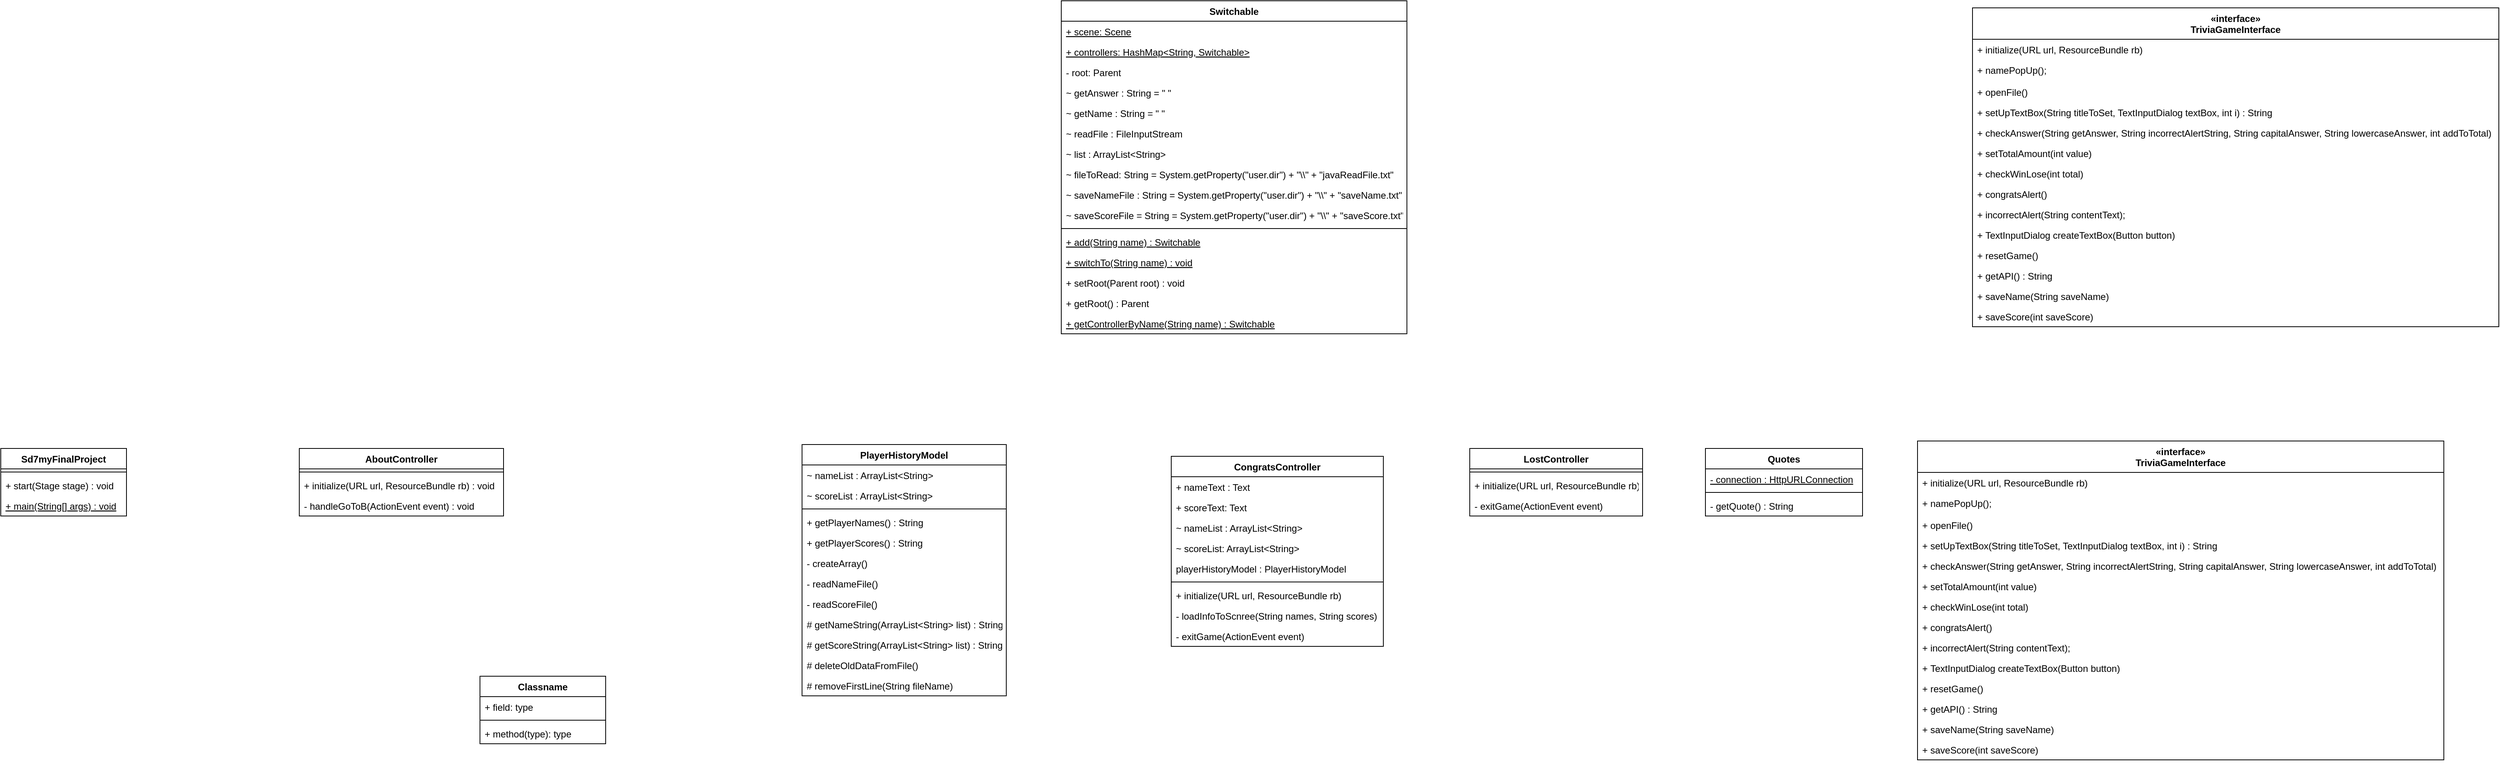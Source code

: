 <mxfile version="14.0.0" type="github">
  <diagram id="gQvXxVn0NNRnsmSeAjaD" name="Page-1">
    <mxGraphModel dx="5786" dy="1612" grid="1" gridSize="10" guides="1" tooltips="1" connect="1" arrows="1" fold="1" page="1" pageScale="1" pageWidth="850" pageHeight="1100" math="0" shadow="0">
      <root>
        <mxCell id="0" />
        <mxCell id="1" parent="0" />
        <mxCell id="W3TxLNWomMBkSXG4hjIm-2" value="Switchable" style="swimlane;fontStyle=1;align=center;verticalAlign=top;childLayout=stackLayout;horizontal=1;startSize=26;horizontalStack=0;resizeParent=1;resizeParentMax=0;resizeLast=0;collapsible=1;marginBottom=0;" parent="1" vertex="1">
          <mxGeometry x="630" y="70" width="440" height="424" as="geometry" />
        </mxCell>
        <mxCell id="W3TxLNWomMBkSXG4hjIm-3" value="+ scene: Scene" style="text;strokeColor=none;fillColor=none;align=left;verticalAlign=top;spacingLeft=4;spacingRight=4;overflow=hidden;rotatable=0;points=[[0,0.5],[1,0.5]];portConstraint=eastwest;fontStyle=4" parent="W3TxLNWomMBkSXG4hjIm-2" vertex="1">
          <mxGeometry y="26" width="440" height="26" as="geometry" />
        </mxCell>
        <mxCell id="W3TxLNWomMBkSXG4hjIm-6" value="+ controllers: HashMap&lt;String, Switchable&gt;" style="text;strokeColor=none;fillColor=none;align=left;verticalAlign=top;spacingLeft=4;spacingRight=4;overflow=hidden;rotatable=0;points=[[0,0.5],[1,0.5]];portConstraint=eastwest;fontStyle=4" parent="W3TxLNWomMBkSXG4hjIm-2" vertex="1">
          <mxGeometry y="52" width="440" height="26" as="geometry" />
        </mxCell>
        <mxCell id="W3TxLNWomMBkSXG4hjIm-7" value="- root: Parent" style="text;strokeColor=none;fillColor=none;align=left;verticalAlign=top;spacingLeft=4;spacingRight=4;overflow=hidden;rotatable=0;points=[[0,0.5],[1,0.5]];portConstraint=eastwest;" parent="W3TxLNWomMBkSXG4hjIm-2" vertex="1">
          <mxGeometry y="78" width="440" height="26" as="geometry" />
        </mxCell>
        <mxCell id="W3TxLNWomMBkSXG4hjIm-8" value="~ getAnswer : String = &quot; &quot;" style="text;strokeColor=none;fillColor=none;align=left;verticalAlign=top;spacingLeft=4;spacingRight=4;overflow=hidden;rotatable=0;points=[[0,0.5],[1,0.5]];portConstraint=eastwest;" parent="W3TxLNWomMBkSXG4hjIm-2" vertex="1">
          <mxGeometry y="104" width="440" height="26" as="geometry" />
        </mxCell>
        <mxCell id="W3TxLNWomMBkSXG4hjIm-9" value="~ getName : String = &quot; &quot;" style="text;strokeColor=none;fillColor=none;align=left;verticalAlign=top;spacingLeft=4;spacingRight=4;overflow=hidden;rotatable=0;points=[[0,0.5],[1,0.5]];portConstraint=eastwest;" parent="W3TxLNWomMBkSXG4hjIm-2" vertex="1">
          <mxGeometry y="130" width="440" height="26" as="geometry" />
        </mxCell>
        <mxCell id="W3TxLNWomMBkSXG4hjIm-10" value="~ readFile : FileInputStream" style="text;strokeColor=none;fillColor=none;align=left;verticalAlign=top;spacingLeft=4;spacingRight=4;overflow=hidden;rotatable=0;points=[[0,0.5],[1,0.5]];portConstraint=eastwest;" parent="W3TxLNWomMBkSXG4hjIm-2" vertex="1">
          <mxGeometry y="156" width="440" height="26" as="geometry" />
        </mxCell>
        <mxCell id="W3TxLNWomMBkSXG4hjIm-11" value="~ list : ArrayList&lt;String&gt;" style="text;strokeColor=none;fillColor=none;align=left;verticalAlign=top;spacingLeft=4;spacingRight=4;overflow=hidden;rotatable=0;points=[[0,0.5],[1,0.5]];portConstraint=eastwest;" parent="W3TxLNWomMBkSXG4hjIm-2" vertex="1">
          <mxGeometry y="182" width="440" height="26" as="geometry" />
        </mxCell>
        <mxCell id="W3TxLNWomMBkSXG4hjIm-12" value="~ fileToRead: String = System.getProperty(&quot;user.dir&quot;) + &quot;\\&quot; + &quot;javaReadFile.txt&quot;" style="text;strokeColor=none;fillColor=none;align=left;verticalAlign=top;spacingLeft=4;spacingRight=4;overflow=hidden;rotatable=0;points=[[0,0.5],[1,0.5]];portConstraint=eastwest;" parent="W3TxLNWomMBkSXG4hjIm-2" vertex="1">
          <mxGeometry y="208" width="440" height="26" as="geometry" />
        </mxCell>
        <mxCell id="W3TxLNWomMBkSXG4hjIm-13" value="~ saveNameFile : String = System.getProperty(&quot;user.dir&quot;) + &quot;\\&quot; + &quot;saveName.txt&quot;" style="text;strokeColor=none;fillColor=none;align=left;verticalAlign=top;spacingLeft=4;spacingRight=4;overflow=hidden;rotatable=0;points=[[0,0.5],[1,0.5]];portConstraint=eastwest;" parent="W3TxLNWomMBkSXG4hjIm-2" vertex="1">
          <mxGeometry y="234" width="440" height="26" as="geometry" />
        </mxCell>
        <mxCell id="W3TxLNWomMBkSXG4hjIm-14" value="~ saveScoreFile = String = System.getProperty(&quot;user.dir&quot;) + &quot;\\&quot; + &quot;saveScore.txt&quot;;" style="text;strokeColor=none;fillColor=none;align=left;verticalAlign=top;spacingLeft=4;spacingRight=4;overflow=hidden;rotatable=0;points=[[0,0.5],[1,0.5]];portConstraint=eastwest;" parent="W3TxLNWomMBkSXG4hjIm-2" vertex="1">
          <mxGeometry y="260" width="440" height="26" as="geometry" />
        </mxCell>
        <mxCell id="W3TxLNWomMBkSXG4hjIm-4" value="" style="line;strokeWidth=1;fillColor=none;align=left;verticalAlign=middle;spacingTop=-1;spacingLeft=3;spacingRight=3;rotatable=0;labelPosition=right;points=[];portConstraint=eastwest;" parent="W3TxLNWomMBkSXG4hjIm-2" vertex="1">
          <mxGeometry y="286" width="440" height="8" as="geometry" />
        </mxCell>
        <mxCell id="W3TxLNWomMBkSXG4hjIm-5" value="+ add(String name) : Switchable" style="text;strokeColor=none;fillColor=none;align=left;verticalAlign=top;spacingLeft=4;spacingRight=4;overflow=hidden;rotatable=0;points=[[0,0.5],[1,0.5]];portConstraint=eastwest;fontStyle=4" parent="W3TxLNWomMBkSXG4hjIm-2" vertex="1">
          <mxGeometry y="294" width="440" height="26" as="geometry" />
        </mxCell>
        <mxCell id="Ama2jXLuvbdr1ns14wdT-2" value="+ switchTo(String name) : void" style="text;strokeColor=none;fillColor=none;align=left;verticalAlign=top;spacingLeft=4;spacingRight=4;overflow=hidden;rotatable=0;points=[[0,0.5],[1,0.5]];portConstraint=eastwest;fontStyle=4" vertex="1" parent="W3TxLNWomMBkSXG4hjIm-2">
          <mxGeometry y="320" width="440" height="26" as="geometry" />
        </mxCell>
        <mxCell id="Ama2jXLuvbdr1ns14wdT-3" value="+ setRoot(Parent root) : void" style="text;strokeColor=none;fillColor=none;align=left;verticalAlign=top;spacingLeft=4;spacingRight=4;overflow=hidden;rotatable=0;points=[[0,0.5],[1,0.5]];portConstraint=eastwest;" vertex="1" parent="W3TxLNWomMBkSXG4hjIm-2">
          <mxGeometry y="346" width="440" height="26" as="geometry" />
        </mxCell>
        <mxCell id="Ama2jXLuvbdr1ns14wdT-4" value="+ getRoot() : Parent" style="text;strokeColor=none;fillColor=none;align=left;verticalAlign=top;spacingLeft=4;spacingRight=4;overflow=hidden;rotatable=0;points=[[0,0.5],[1,0.5]];portConstraint=eastwest;" vertex="1" parent="W3TxLNWomMBkSXG4hjIm-2">
          <mxGeometry y="372" width="440" height="26" as="geometry" />
        </mxCell>
        <mxCell id="Ama2jXLuvbdr1ns14wdT-5" value="+ getControllerByName(String name) : Switchable" style="text;strokeColor=none;fillColor=none;align=left;verticalAlign=top;spacingLeft=4;spacingRight=4;overflow=hidden;rotatable=0;points=[[0,0.5],[1,0.5]];portConstraint=eastwest;fontStyle=4" vertex="1" parent="W3TxLNWomMBkSXG4hjIm-2">
          <mxGeometry y="398" width="440" height="26" as="geometry" />
        </mxCell>
        <mxCell id="Ama2jXLuvbdr1ns14wdT-7" value="Classname" style="swimlane;fontStyle=1;align=center;verticalAlign=top;childLayout=stackLayout;horizontal=1;startSize=26;horizontalStack=0;resizeParent=1;resizeParentMax=0;resizeLast=0;collapsible=1;marginBottom=0;" vertex="1" parent="1">
          <mxGeometry x="-110" y="930" width="160" height="86" as="geometry" />
        </mxCell>
        <mxCell id="Ama2jXLuvbdr1ns14wdT-8" value="+ field: type" style="text;strokeColor=none;fillColor=none;align=left;verticalAlign=top;spacingLeft=4;spacingRight=4;overflow=hidden;rotatable=0;points=[[0,0.5],[1,0.5]];portConstraint=eastwest;" vertex="1" parent="Ama2jXLuvbdr1ns14wdT-7">
          <mxGeometry y="26" width="160" height="26" as="geometry" />
        </mxCell>
        <mxCell id="Ama2jXLuvbdr1ns14wdT-9" value="" style="line;strokeWidth=1;fillColor=none;align=left;verticalAlign=middle;spacingTop=-1;spacingLeft=3;spacingRight=3;rotatable=0;labelPosition=right;points=[];portConstraint=eastwest;" vertex="1" parent="Ama2jXLuvbdr1ns14wdT-7">
          <mxGeometry y="52" width="160" height="8" as="geometry" />
        </mxCell>
        <mxCell id="Ama2jXLuvbdr1ns14wdT-10" value="+ method(type): type" style="text;strokeColor=none;fillColor=none;align=left;verticalAlign=top;spacingLeft=4;spacingRight=4;overflow=hidden;rotatable=0;points=[[0,0.5],[1,0.5]];portConstraint=eastwest;" vertex="1" parent="Ama2jXLuvbdr1ns14wdT-7">
          <mxGeometry y="60" width="160" height="26" as="geometry" />
        </mxCell>
        <mxCell id="Ama2jXLuvbdr1ns14wdT-11" value="PlayerHistoryModel" style="swimlane;fontStyle=1;align=center;verticalAlign=top;childLayout=stackLayout;horizontal=1;startSize=26;horizontalStack=0;resizeParent=1;resizeParentMax=0;resizeLast=0;collapsible=1;marginBottom=0;" vertex="1" parent="1">
          <mxGeometry x="300" y="635" width="260" height="320" as="geometry" />
        </mxCell>
        <mxCell id="Ama2jXLuvbdr1ns14wdT-12" value="~ nameList : ArrayList&lt;String&gt;" style="text;strokeColor=none;fillColor=none;align=left;verticalAlign=top;spacingLeft=4;spacingRight=4;overflow=hidden;rotatable=0;points=[[0,0.5],[1,0.5]];portConstraint=eastwest;" vertex="1" parent="Ama2jXLuvbdr1ns14wdT-11">
          <mxGeometry y="26" width="260" height="26" as="geometry" />
        </mxCell>
        <mxCell id="Ama2jXLuvbdr1ns14wdT-56" value="~ scoreList : ArrayList&lt;String&gt;" style="text;strokeColor=none;fillColor=none;align=left;verticalAlign=top;spacingLeft=4;spacingRight=4;overflow=hidden;rotatable=0;points=[[0,0.5],[1,0.5]];portConstraint=eastwest;" vertex="1" parent="Ama2jXLuvbdr1ns14wdT-11">
          <mxGeometry y="52" width="260" height="26" as="geometry" />
        </mxCell>
        <mxCell id="Ama2jXLuvbdr1ns14wdT-13" value="" style="line;strokeWidth=1;fillColor=none;align=left;verticalAlign=middle;spacingTop=-1;spacingLeft=3;spacingRight=3;rotatable=0;labelPosition=right;points=[];portConstraint=eastwest;" vertex="1" parent="Ama2jXLuvbdr1ns14wdT-11">
          <mxGeometry y="78" width="260" height="8" as="geometry" />
        </mxCell>
        <mxCell id="Ama2jXLuvbdr1ns14wdT-14" value="+ getPlayerNames() : String" style="text;strokeColor=none;fillColor=none;align=left;verticalAlign=top;spacingLeft=4;spacingRight=4;overflow=hidden;rotatable=0;points=[[0,0.5],[1,0.5]];portConstraint=eastwest;" vertex="1" parent="Ama2jXLuvbdr1ns14wdT-11">
          <mxGeometry y="86" width="260" height="26" as="geometry" />
        </mxCell>
        <mxCell id="Ama2jXLuvbdr1ns14wdT-57" value="+ getPlayerScores() : String" style="text;strokeColor=none;fillColor=none;align=left;verticalAlign=top;spacingLeft=4;spacingRight=4;overflow=hidden;rotatable=0;points=[[0,0.5],[1,0.5]];portConstraint=eastwest;" vertex="1" parent="Ama2jXLuvbdr1ns14wdT-11">
          <mxGeometry y="112" width="260" height="26" as="geometry" />
        </mxCell>
        <mxCell id="Ama2jXLuvbdr1ns14wdT-58" value="- createArray()" style="text;strokeColor=none;fillColor=none;align=left;verticalAlign=top;spacingLeft=4;spacingRight=4;overflow=hidden;rotatable=0;points=[[0,0.5],[1,0.5]];portConstraint=eastwest;" vertex="1" parent="Ama2jXLuvbdr1ns14wdT-11">
          <mxGeometry y="138" width="260" height="26" as="geometry" />
        </mxCell>
        <mxCell id="Ama2jXLuvbdr1ns14wdT-59" value="- readNameFile()" style="text;strokeColor=none;fillColor=none;align=left;verticalAlign=top;spacingLeft=4;spacingRight=4;overflow=hidden;rotatable=0;points=[[0,0.5],[1,0.5]];portConstraint=eastwest;" vertex="1" parent="Ama2jXLuvbdr1ns14wdT-11">
          <mxGeometry y="164" width="260" height="26" as="geometry" />
        </mxCell>
        <mxCell id="Ama2jXLuvbdr1ns14wdT-60" value="- readScoreFile()" style="text;strokeColor=none;fillColor=none;align=left;verticalAlign=top;spacingLeft=4;spacingRight=4;overflow=hidden;rotatable=0;points=[[0,0.5],[1,0.5]];portConstraint=eastwest;" vertex="1" parent="Ama2jXLuvbdr1ns14wdT-11">
          <mxGeometry y="190" width="260" height="26" as="geometry" />
        </mxCell>
        <mxCell id="Ama2jXLuvbdr1ns14wdT-61" value="# getNameString(ArrayList&lt;String&gt; list) : String" style="text;strokeColor=none;fillColor=none;align=left;verticalAlign=top;spacingLeft=4;spacingRight=4;overflow=hidden;rotatable=0;points=[[0,0.5],[1,0.5]];portConstraint=eastwest;" vertex="1" parent="Ama2jXLuvbdr1ns14wdT-11">
          <mxGeometry y="216" width="260" height="26" as="geometry" />
        </mxCell>
        <mxCell id="Ama2jXLuvbdr1ns14wdT-62" value="# getScoreString(ArrayList&lt;String&gt; list) : String" style="text;strokeColor=none;fillColor=none;align=left;verticalAlign=top;spacingLeft=4;spacingRight=4;overflow=hidden;rotatable=0;points=[[0,0.5],[1,0.5]];portConstraint=eastwest;" vertex="1" parent="Ama2jXLuvbdr1ns14wdT-11">
          <mxGeometry y="242" width="260" height="26" as="geometry" />
        </mxCell>
        <mxCell id="Ama2jXLuvbdr1ns14wdT-63" value="# deleteOldDataFromFile()" style="text;strokeColor=none;fillColor=none;align=left;verticalAlign=top;spacingLeft=4;spacingRight=4;overflow=hidden;rotatable=0;points=[[0,0.5],[1,0.5]];portConstraint=eastwest;" vertex="1" parent="Ama2jXLuvbdr1ns14wdT-11">
          <mxGeometry y="268" width="260" height="26" as="geometry" />
        </mxCell>
        <mxCell id="Ama2jXLuvbdr1ns14wdT-64" value="# removeFirstLine(String fileName)" style="text;strokeColor=none;fillColor=none;align=left;verticalAlign=top;spacingLeft=4;spacingRight=4;overflow=hidden;rotatable=0;points=[[0,0.5],[1,0.5]];portConstraint=eastwest;" vertex="1" parent="Ama2jXLuvbdr1ns14wdT-11">
          <mxGeometry y="294" width="260" height="26" as="geometry" />
        </mxCell>
        <mxCell id="Ama2jXLuvbdr1ns14wdT-15" value="CongratsController" style="swimlane;fontStyle=1;align=center;verticalAlign=top;childLayout=stackLayout;horizontal=1;startSize=26;horizontalStack=0;resizeParent=1;resizeParentMax=0;resizeLast=0;collapsible=1;marginBottom=0;" vertex="1" parent="1">
          <mxGeometry x="770" y="650" width="270" height="242" as="geometry" />
        </mxCell>
        <mxCell id="Ama2jXLuvbdr1ns14wdT-16" value="+ nameText : Text" style="text;strokeColor=none;fillColor=none;align=left;verticalAlign=top;spacingLeft=4;spacingRight=4;overflow=hidden;rotatable=0;points=[[0,0.5],[1,0.5]];portConstraint=eastwest;" vertex="1" parent="Ama2jXLuvbdr1ns14wdT-15">
          <mxGeometry y="26" width="270" height="26" as="geometry" />
        </mxCell>
        <mxCell id="Ama2jXLuvbdr1ns14wdT-66" value="+ scoreText: Text" style="text;strokeColor=none;fillColor=none;align=left;verticalAlign=top;spacingLeft=4;spacingRight=4;overflow=hidden;rotatable=0;points=[[0,0.5],[1,0.5]];portConstraint=eastwest;" vertex="1" parent="Ama2jXLuvbdr1ns14wdT-15">
          <mxGeometry y="52" width="270" height="26" as="geometry" />
        </mxCell>
        <mxCell id="Ama2jXLuvbdr1ns14wdT-67" value="~ nameList : ArrayList&lt;String&gt;" style="text;strokeColor=none;fillColor=none;align=left;verticalAlign=top;spacingLeft=4;spacingRight=4;overflow=hidden;rotatable=0;points=[[0,0.5],[1,0.5]];portConstraint=eastwest;" vertex="1" parent="Ama2jXLuvbdr1ns14wdT-15">
          <mxGeometry y="78" width="270" height="26" as="geometry" />
        </mxCell>
        <mxCell id="Ama2jXLuvbdr1ns14wdT-68" value="~ scoreList: ArrayList&lt;String&gt;" style="text;strokeColor=none;fillColor=none;align=left;verticalAlign=top;spacingLeft=4;spacingRight=4;overflow=hidden;rotatable=0;points=[[0,0.5],[1,0.5]];portConstraint=eastwest;" vertex="1" parent="Ama2jXLuvbdr1ns14wdT-15">
          <mxGeometry y="104" width="270" height="26" as="geometry" />
        </mxCell>
        <mxCell id="Ama2jXLuvbdr1ns14wdT-69" value="playerHistoryModel : PlayerHistoryModel " style="text;strokeColor=none;fillColor=none;align=left;verticalAlign=top;spacingLeft=4;spacingRight=4;overflow=hidden;rotatable=0;points=[[0,0.5],[1,0.5]];portConstraint=eastwest;" vertex="1" parent="Ama2jXLuvbdr1ns14wdT-15">
          <mxGeometry y="130" width="270" height="26" as="geometry" />
        </mxCell>
        <mxCell id="Ama2jXLuvbdr1ns14wdT-17" value="" style="line;strokeWidth=1;fillColor=none;align=left;verticalAlign=middle;spacingTop=-1;spacingLeft=3;spacingRight=3;rotatable=0;labelPosition=right;points=[];portConstraint=eastwest;" vertex="1" parent="Ama2jXLuvbdr1ns14wdT-15">
          <mxGeometry y="156" width="270" height="8" as="geometry" />
        </mxCell>
        <mxCell id="Ama2jXLuvbdr1ns14wdT-18" value="+ initialize(URL url, ResourceBundle rb)" style="text;strokeColor=none;fillColor=none;align=left;verticalAlign=top;spacingLeft=4;spacingRight=4;overflow=hidden;rotatable=0;points=[[0,0.5],[1,0.5]];portConstraint=eastwest;" vertex="1" parent="Ama2jXLuvbdr1ns14wdT-15">
          <mxGeometry y="164" width="270" height="26" as="geometry" />
        </mxCell>
        <mxCell id="Ama2jXLuvbdr1ns14wdT-70" value="- loadInfoToScnree(String names, String scores)" style="text;strokeColor=none;fillColor=none;align=left;verticalAlign=top;spacingLeft=4;spacingRight=4;overflow=hidden;rotatable=0;points=[[0,0.5],[1,0.5]];portConstraint=eastwest;" vertex="1" parent="Ama2jXLuvbdr1ns14wdT-15">
          <mxGeometry y="190" width="270" height="26" as="geometry" />
        </mxCell>
        <mxCell id="Ama2jXLuvbdr1ns14wdT-71" value="- exitGame(ActionEvent event)" style="text;strokeColor=none;fillColor=none;align=left;verticalAlign=top;spacingLeft=4;spacingRight=4;overflow=hidden;rotatable=0;points=[[0,0.5],[1,0.5]];portConstraint=eastwest;" vertex="1" parent="Ama2jXLuvbdr1ns14wdT-15">
          <mxGeometry y="216" width="270" height="26" as="geometry" />
        </mxCell>
        <mxCell id="Ama2jXLuvbdr1ns14wdT-19" value="LostController" style="swimlane;fontStyle=1;align=center;verticalAlign=top;childLayout=stackLayout;horizontal=1;startSize=26;horizontalStack=0;resizeParent=1;resizeParentMax=0;resizeLast=0;collapsible=1;marginBottom=0;" vertex="1" parent="1">
          <mxGeometry x="1150" y="640" width="220" height="86" as="geometry" />
        </mxCell>
        <mxCell id="Ama2jXLuvbdr1ns14wdT-21" value="" style="line;strokeWidth=1;fillColor=none;align=left;verticalAlign=middle;spacingTop=-1;spacingLeft=3;spacingRight=3;rotatable=0;labelPosition=right;points=[];portConstraint=eastwest;" vertex="1" parent="Ama2jXLuvbdr1ns14wdT-19">
          <mxGeometry y="26" width="220" height="8" as="geometry" />
        </mxCell>
        <mxCell id="Ama2jXLuvbdr1ns14wdT-22" value="+ initialize(URL url, ResourceBundle rb)" style="text;strokeColor=none;fillColor=none;align=left;verticalAlign=top;spacingLeft=4;spacingRight=4;overflow=hidden;rotatable=0;points=[[0,0.5],[1,0.5]];portConstraint=eastwest;" vertex="1" parent="Ama2jXLuvbdr1ns14wdT-19">
          <mxGeometry y="34" width="220" height="26" as="geometry" />
        </mxCell>
        <mxCell id="Ama2jXLuvbdr1ns14wdT-72" value="- exitGame(ActionEvent event)" style="text;strokeColor=none;fillColor=none;align=left;verticalAlign=top;spacingLeft=4;spacingRight=4;overflow=hidden;rotatable=0;points=[[0,0.5],[1,0.5]];portConstraint=eastwest;" vertex="1" parent="Ama2jXLuvbdr1ns14wdT-19">
          <mxGeometry y="60" width="220" height="26" as="geometry" />
        </mxCell>
        <mxCell id="Ama2jXLuvbdr1ns14wdT-23" value="Quotes" style="swimlane;fontStyle=1;align=center;verticalAlign=top;childLayout=stackLayout;horizontal=1;startSize=26;horizontalStack=0;resizeParent=1;resizeParentMax=0;resizeLast=0;collapsible=1;marginBottom=0;" vertex="1" parent="1">
          <mxGeometry x="1450" y="640" width="200" height="86" as="geometry" />
        </mxCell>
        <mxCell id="Ama2jXLuvbdr1ns14wdT-24" value="- connection : HttpURLConnection" style="text;strokeColor=none;fillColor=none;align=left;verticalAlign=top;spacingLeft=4;spacingRight=4;overflow=hidden;rotatable=0;points=[[0,0.5],[1,0.5]];portConstraint=eastwest;fontStyle=4" vertex="1" parent="Ama2jXLuvbdr1ns14wdT-23">
          <mxGeometry y="26" width="200" height="26" as="geometry" />
        </mxCell>
        <mxCell id="Ama2jXLuvbdr1ns14wdT-25" value="" style="line;strokeWidth=1;fillColor=none;align=left;verticalAlign=middle;spacingTop=-1;spacingLeft=3;spacingRight=3;rotatable=0;labelPosition=right;points=[];portConstraint=eastwest;" vertex="1" parent="Ama2jXLuvbdr1ns14wdT-23">
          <mxGeometry y="52" width="200" height="8" as="geometry" />
        </mxCell>
        <mxCell id="Ama2jXLuvbdr1ns14wdT-26" value="- getQuote() : String" style="text;strokeColor=none;fillColor=none;align=left;verticalAlign=top;spacingLeft=4;spacingRight=4;overflow=hidden;rotatable=0;points=[[0,0.5],[1,0.5]];portConstraint=eastwest;" vertex="1" parent="Ama2jXLuvbdr1ns14wdT-23">
          <mxGeometry y="60" width="200" height="26" as="geometry" />
        </mxCell>
        <mxCell id="Ama2jXLuvbdr1ns14wdT-31" value="AboutController" style="swimlane;fontStyle=1;align=center;verticalAlign=top;childLayout=stackLayout;horizontal=1;startSize=26;horizontalStack=0;resizeParent=1;resizeParentMax=0;resizeLast=0;collapsible=1;marginBottom=0;" vertex="1" parent="1">
          <mxGeometry x="-340" y="640" width="260" height="86" as="geometry" />
        </mxCell>
        <mxCell id="Ama2jXLuvbdr1ns14wdT-33" value="" style="line;strokeWidth=1;fillColor=none;align=left;verticalAlign=middle;spacingTop=-1;spacingLeft=3;spacingRight=3;rotatable=0;labelPosition=right;points=[];portConstraint=eastwest;" vertex="1" parent="Ama2jXLuvbdr1ns14wdT-31">
          <mxGeometry y="26" width="260" height="8" as="geometry" />
        </mxCell>
        <mxCell id="Ama2jXLuvbdr1ns14wdT-34" value="+ initialize(URL url, ResourceBundle rb) : void" style="text;strokeColor=none;fillColor=none;align=left;verticalAlign=top;spacingLeft=4;spacingRight=4;overflow=hidden;rotatable=0;points=[[0,0.5],[1,0.5]];portConstraint=eastwest;" vertex="1" parent="Ama2jXLuvbdr1ns14wdT-31">
          <mxGeometry y="34" width="260" height="26" as="geometry" />
        </mxCell>
        <mxCell id="Ama2jXLuvbdr1ns14wdT-54" value="- handleGoToB(ActionEvent event) : void" style="text;strokeColor=none;fillColor=none;align=left;verticalAlign=top;spacingLeft=4;spacingRight=4;overflow=hidden;rotatable=0;points=[[0,0.5],[1,0.5]];portConstraint=eastwest;" vertex="1" parent="Ama2jXLuvbdr1ns14wdT-31">
          <mxGeometry y="60" width="260" height="26" as="geometry" />
        </mxCell>
        <mxCell id="Ama2jXLuvbdr1ns14wdT-35" value="Sd7myFinalProject" style="swimlane;fontStyle=1;align=center;verticalAlign=top;childLayout=stackLayout;horizontal=1;startSize=26;horizontalStack=0;resizeParent=1;resizeParentMax=0;resizeLast=0;collapsible=1;marginBottom=0;" vertex="1" parent="1">
          <mxGeometry x="-720" y="640" width="160" height="86" as="geometry" />
        </mxCell>
        <mxCell id="Ama2jXLuvbdr1ns14wdT-37" value="" style="line;strokeWidth=1;fillColor=none;align=left;verticalAlign=middle;spacingTop=-1;spacingLeft=3;spacingRight=3;rotatable=0;labelPosition=right;points=[];portConstraint=eastwest;" vertex="1" parent="Ama2jXLuvbdr1ns14wdT-35">
          <mxGeometry y="26" width="160" height="8" as="geometry" />
        </mxCell>
        <mxCell id="Ama2jXLuvbdr1ns14wdT-38" value="+ start(Stage stage) : void" style="text;strokeColor=none;fillColor=none;align=left;verticalAlign=top;spacingLeft=4;spacingRight=4;overflow=hidden;rotatable=0;points=[[0,0.5],[1,0.5]];portConstraint=eastwest;" vertex="1" parent="Ama2jXLuvbdr1ns14wdT-35">
          <mxGeometry y="34" width="160" height="26" as="geometry" />
        </mxCell>
        <mxCell id="Ama2jXLuvbdr1ns14wdT-53" value="+ main(String[] args) : void" style="text;strokeColor=none;fillColor=none;align=left;verticalAlign=top;spacingLeft=4;spacingRight=4;overflow=hidden;rotatable=0;points=[[0,0.5],[1,0.5]];portConstraint=eastwest;fontStyle=4" vertex="1" parent="Ama2jXLuvbdr1ns14wdT-35">
          <mxGeometry y="60" width="160" height="26" as="geometry" />
        </mxCell>
        <mxCell id="Ama2jXLuvbdr1ns14wdT-39" value="«interface»&#xa;TriviaGameInterface" style="swimlane;fontStyle=1;align=center;verticalAlign=top;childLayout=stackLayout;horizontal=1;startSize=40;horizontalStack=0;resizeParent=1;resizeParentMax=0;resizeLast=0;collapsible=1;marginBottom=0;" vertex="1" parent="1">
          <mxGeometry x="1720" y="630.5" width="670" height="406" as="geometry" />
        </mxCell>
        <mxCell id="Ama2jXLuvbdr1ns14wdT-40" value="+ initialize(URL url, ResourceBundle rb)" style="text;strokeColor=none;fillColor=none;align=left;verticalAlign=top;spacingLeft=4;spacingRight=4;overflow=hidden;rotatable=0;points=[[0,0.5],[1,0.5]];portConstraint=eastwest;" vertex="1" parent="Ama2jXLuvbdr1ns14wdT-39">
          <mxGeometry y="40" width="670" height="26" as="geometry" />
        </mxCell>
        <mxCell id="Ama2jXLuvbdr1ns14wdT-42" value="+ namePopUp();" style="text;strokeColor=none;fillColor=none;align=left;verticalAlign=top;spacingLeft=4;spacingRight=4;overflow=hidden;rotatable=0;points=[[0,0.5],[1,0.5]];portConstraint=eastwest;" vertex="1" parent="Ama2jXLuvbdr1ns14wdT-39">
          <mxGeometry y="66" width="670" height="28" as="geometry" />
        </mxCell>
        <mxCell id="Ama2jXLuvbdr1ns14wdT-80" value="+ openFile()" style="text;strokeColor=none;fillColor=none;align=left;verticalAlign=top;spacingLeft=4;spacingRight=4;overflow=hidden;rotatable=0;points=[[0,0.5],[1,0.5]];portConstraint=eastwest;" vertex="1" parent="Ama2jXLuvbdr1ns14wdT-39">
          <mxGeometry y="94" width="670" height="26" as="geometry" />
        </mxCell>
        <mxCell id="Ama2jXLuvbdr1ns14wdT-81" value="+ setUpTextBox(String titleToSet, TextInputDialog textBox, int i) : String" style="text;strokeColor=none;fillColor=none;align=left;verticalAlign=top;spacingLeft=4;spacingRight=4;overflow=hidden;rotatable=0;points=[[0,0.5],[1,0.5]];portConstraint=eastwest;" vertex="1" parent="Ama2jXLuvbdr1ns14wdT-39">
          <mxGeometry y="120" width="670" height="26" as="geometry" />
        </mxCell>
        <mxCell id="Ama2jXLuvbdr1ns14wdT-82" value="+ checkAnswer(String getAnswer, String incorrectAlertString, String capitalAnswer, String lowercaseAnswer, int addToTotal)" style="text;strokeColor=none;fillColor=none;align=left;verticalAlign=top;spacingLeft=4;spacingRight=4;overflow=hidden;rotatable=0;points=[[0,0.5],[1,0.5]];portConstraint=eastwest;" vertex="1" parent="Ama2jXLuvbdr1ns14wdT-39">
          <mxGeometry y="146" width="670" height="26" as="geometry" />
        </mxCell>
        <mxCell id="Ama2jXLuvbdr1ns14wdT-83" value="+ setTotalAmount(int value)" style="text;strokeColor=none;fillColor=none;align=left;verticalAlign=top;spacingLeft=4;spacingRight=4;overflow=hidden;rotatable=0;points=[[0,0.5],[1,0.5]];portConstraint=eastwest;" vertex="1" parent="Ama2jXLuvbdr1ns14wdT-39">
          <mxGeometry y="172" width="670" height="26" as="geometry" />
        </mxCell>
        <mxCell id="Ama2jXLuvbdr1ns14wdT-84" value="+ checkWinLose(int total)" style="text;strokeColor=none;fillColor=none;align=left;verticalAlign=top;spacingLeft=4;spacingRight=4;overflow=hidden;rotatable=0;points=[[0,0.5],[1,0.5]];portConstraint=eastwest;" vertex="1" parent="Ama2jXLuvbdr1ns14wdT-39">
          <mxGeometry y="198" width="670" height="26" as="geometry" />
        </mxCell>
        <mxCell id="Ama2jXLuvbdr1ns14wdT-85" value="+ congratsAlert()" style="text;strokeColor=none;fillColor=none;align=left;verticalAlign=top;spacingLeft=4;spacingRight=4;overflow=hidden;rotatable=0;points=[[0,0.5],[1,0.5]];portConstraint=eastwest;" vertex="1" parent="Ama2jXLuvbdr1ns14wdT-39">
          <mxGeometry y="224" width="670" height="26" as="geometry" />
        </mxCell>
        <mxCell id="Ama2jXLuvbdr1ns14wdT-86" value="+ incorrectAlert(String contentText);" style="text;strokeColor=none;fillColor=none;align=left;verticalAlign=top;spacingLeft=4;spacingRight=4;overflow=hidden;rotatable=0;points=[[0,0.5],[1,0.5]];portConstraint=eastwest;" vertex="1" parent="Ama2jXLuvbdr1ns14wdT-39">
          <mxGeometry y="250" width="670" height="26" as="geometry" />
        </mxCell>
        <mxCell id="Ama2jXLuvbdr1ns14wdT-87" value="+ TextInputDialog createTextBox(Button button)" style="text;strokeColor=none;fillColor=none;align=left;verticalAlign=top;spacingLeft=4;spacingRight=4;overflow=hidden;rotatable=0;points=[[0,0.5],[1,0.5]];portConstraint=eastwest;" vertex="1" parent="Ama2jXLuvbdr1ns14wdT-39">
          <mxGeometry y="276" width="670" height="26" as="geometry" />
        </mxCell>
        <mxCell id="Ama2jXLuvbdr1ns14wdT-88" value="+ resetGame()" style="text;strokeColor=none;fillColor=none;align=left;verticalAlign=top;spacingLeft=4;spacingRight=4;overflow=hidden;rotatable=0;points=[[0,0.5],[1,0.5]];portConstraint=eastwest;" vertex="1" parent="Ama2jXLuvbdr1ns14wdT-39">
          <mxGeometry y="302" width="670" height="26" as="geometry" />
        </mxCell>
        <mxCell id="Ama2jXLuvbdr1ns14wdT-89" value="+ getAPI() : String" style="text;strokeColor=none;fillColor=none;align=left;verticalAlign=top;spacingLeft=4;spacingRight=4;overflow=hidden;rotatable=0;points=[[0,0.5],[1,0.5]];portConstraint=eastwest;" vertex="1" parent="Ama2jXLuvbdr1ns14wdT-39">
          <mxGeometry y="328" width="670" height="26" as="geometry" />
        </mxCell>
        <mxCell id="Ama2jXLuvbdr1ns14wdT-90" value="+ saveName(String saveName)" style="text;strokeColor=none;fillColor=none;align=left;verticalAlign=top;spacingLeft=4;spacingRight=4;overflow=hidden;rotatable=0;points=[[0,0.5],[1,0.5]];portConstraint=eastwest;" vertex="1" parent="Ama2jXLuvbdr1ns14wdT-39">
          <mxGeometry y="354" width="670" height="26" as="geometry" />
        </mxCell>
        <mxCell id="Ama2jXLuvbdr1ns14wdT-91" value="+ saveScore(int saveScore)" style="text;strokeColor=none;fillColor=none;align=left;verticalAlign=top;spacingLeft=4;spacingRight=4;overflow=hidden;rotatable=0;points=[[0,0.5],[1,0.5]];portConstraint=eastwest;" vertex="1" parent="Ama2jXLuvbdr1ns14wdT-39">
          <mxGeometry y="380" width="670" height="26" as="geometry" />
        </mxCell>
        <mxCell id="Ama2jXLuvbdr1ns14wdT-92" value="«interface»&#xa;TriviaGameInterface" style="swimlane;fontStyle=1;align=center;verticalAlign=top;childLayout=stackLayout;horizontal=1;startSize=40;horizontalStack=0;resizeParent=1;resizeParentMax=0;resizeLast=0;collapsible=1;marginBottom=0;" vertex="1" parent="1">
          <mxGeometry x="1790" y="79" width="670" height="406" as="geometry" />
        </mxCell>
        <mxCell id="Ama2jXLuvbdr1ns14wdT-93" value="+ initialize(URL url, ResourceBundle rb)" style="text;strokeColor=none;fillColor=none;align=left;verticalAlign=top;spacingLeft=4;spacingRight=4;overflow=hidden;rotatable=0;points=[[0,0.5],[1,0.5]];portConstraint=eastwest;" vertex="1" parent="Ama2jXLuvbdr1ns14wdT-92">
          <mxGeometry y="40" width="670" height="26" as="geometry" />
        </mxCell>
        <mxCell id="Ama2jXLuvbdr1ns14wdT-94" value="+ namePopUp();" style="text;strokeColor=none;fillColor=none;align=left;verticalAlign=top;spacingLeft=4;spacingRight=4;overflow=hidden;rotatable=0;points=[[0,0.5],[1,0.5]];portConstraint=eastwest;" vertex="1" parent="Ama2jXLuvbdr1ns14wdT-92">
          <mxGeometry y="66" width="670" height="28" as="geometry" />
        </mxCell>
        <mxCell id="Ama2jXLuvbdr1ns14wdT-95" value="+ openFile()" style="text;strokeColor=none;fillColor=none;align=left;verticalAlign=top;spacingLeft=4;spacingRight=4;overflow=hidden;rotatable=0;points=[[0,0.5],[1,0.5]];portConstraint=eastwest;" vertex="1" parent="Ama2jXLuvbdr1ns14wdT-92">
          <mxGeometry y="94" width="670" height="26" as="geometry" />
        </mxCell>
        <mxCell id="Ama2jXLuvbdr1ns14wdT-96" value="+ setUpTextBox(String titleToSet, TextInputDialog textBox, int i) : String" style="text;strokeColor=none;fillColor=none;align=left;verticalAlign=top;spacingLeft=4;spacingRight=4;overflow=hidden;rotatable=0;points=[[0,0.5],[1,0.5]];portConstraint=eastwest;" vertex="1" parent="Ama2jXLuvbdr1ns14wdT-92">
          <mxGeometry y="120" width="670" height="26" as="geometry" />
        </mxCell>
        <mxCell id="Ama2jXLuvbdr1ns14wdT-97" value="+ checkAnswer(String getAnswer, String incorrectAlertString, String capitalAnswer, String lowercaseAnswer, int addToTotal)" style="text;strokeColor=none;fillColor=none;align=left;verticalAlign=top;spacingLeft=4;spacingRight=4;overflow=hidden;rotatable=0;points=[[0,0.5],[1,0.5]];portConstraint=eastwest;" vertex="1" parent="Ama2jXLuvbdr1ns14wdT-92">
          <mxGeometry y="146" width="670" height="26" as="geometry" />
        </mxCell>
        <mxCell id="Ama2jXLuvbdr1ns14wdT-98" value="+ setTotalAmount(int value)" style="text;strokeColor=none;fillColor=none;align=left;verticalAlign=top;spacingLeft=4;spacingRight=4;overflow=hidden;rotatable=0;points=[[0,0.5],[1,0.5]];portConstraint=eastwest;" vertex="1" parent="Ama2jXLuvbdr1ns14wdT-92">
          <mxGeometry y="172" width="670" height="26" as="geometry" />
        </mxCell>
        <mxCell id="Ama2jXLuvbdr1ns14wdT-99" value="+ checkWinLose(int total)" style="text;strokeColor=none;fillColor=none;align=left;verticalAlign=top;spacingLeft=4;spacingRight=4;overflow=hidden;rotatable=0;points=[[0,0.5],[1,0.5]];portConstraint=eastwest;" vertex="1" parent="Ama2jXLuvbdr1ns14wdT-92">
          <mxGeometry y="198" width="670" height="26" as="geometry" />
        </mxCell>
        <mxCell id="Ama2jXLuvbdr1ns14wdT-100" value="+ congratsAlert()" style="text;strokeColor=none;fillColor=none;align=left;verticalAlign=top;spacingLeft=4;spacingRight=4;overflow=hidden;rotatable=0;points=[[0,0.5],[1,0.5]];portConstraint=eastwest;" vertex="1" parent="Ama2jXLuvbdr1ns14wdT-92">
          <mxGeometry y="224" width="670" height="26" as="geometry" />
        </mxCell>
        <mxCell id="Ama2jXLuvbdr1ns14wdT-101" value="+ incorrectAlert(String contentText);" style="text;strokeColor=none;fillColor=none;align=left;verticalAlign=top;spacingLeft=4;spacingRight=4;overflow=hidden;rotatable=0;points=[[0,0.5],[1,0.5]];portConstraint=eastwest;" vertex="1" parent="Ama2jXLuvbdr1ns14wdT-92">
          <mxGeometry y="250" width="670" height="26" as="geometry" />
        </mxCell>
        <mxCell id="Ama2jXLuvbdr1ns14wdT-102" value="+ TextInputDialog createTextBox(Button button)" style="text;strokeColor=none;fillColor=none;align=left;verticalAlign=top;spacingLeft=4;spacingRight=4;overflow=hidden;rotatable=0;points=[[0,0.5],[1,0.5]];portConstraint=eastwest;" vertex="1" parent="Ama2jXLuvbdr1ns14wdT-92">
          <mxGeometry y="276" width="670" height="26" as="geometry" />
        </mxCell>
        <mxCell id="Ama2jXLuvbdr1ns14wdT-103" value="+ resetGame()" style="text;strokeColor=none;fillColor=none;align=left;verticalAlign=top;spacingLeft=4;spacingRight=4;overflow=hidden;rotatable=0;points=[[0,0.5],[1,0.5]];portConstraint=eastwest;" vertex="1" parent="Ama2jXLuvbdr1ns14wdT-92">
          <mxGeometry y="302" width="670" height="26" as="geometry" />
        </mxCell>
        <mxCell id="Ama2jXLuvbdr1ns14wdT-104" value="+ getAPI() : String" style="text;strokeColor=none;fillColor=none;align=left;verticalAlign=top;spacingLeft=4;spacingRight=4;overflow=hidden;rotatable=0;points=[[0,0.5],[1,0.5]];portConstraint=eastwest;" vertex="1" parent="Ama2jXLuvbdr1ns14wdT-92">
          <mxGeometry y="328" width="670" height="26" as="geometry" />
        </mxCell>
        <mxCell id="Ama2jXLuvbdr1ns14wdT-105" value="+ saveName(String saveName)" style="text;strokeColor=none;fillColor=none;align=left;verticalAlign=top;spacingLeft=4;spacingRight=4;overflow=hidden;rotatable=0;points=[[0,0.5],[1,0.5]];portConstraint=eastwest;" vertex="1" parent="Ama2jXLuvbdr1ns14wdT-92">
          <mxGeometry y="354" width="670" height="26" as="geometry" />
        </mxCell>
        <mxCell id="Ama2jXLuvbdr1ns14wdT-106" value="+ saveScore(int saveScore)" style="text;strokeColor=none;fillColor=none;align=left;verticalAlign=top;spacingLeft=4;spacingRight=4;overflow=hidden;rotatable=0;points=[[0,0.5],[1,0.5]];portConstraint=eastwest;" vertex="1" parent="Ama2jXLuvbdr1ns14wdT-92">
          <mxGeometry y="380" width="670" height="26" as="geometry" />
        </mxCell>
      </root>
    </mxGraphModel>
  </diagram>
</mxfile>
